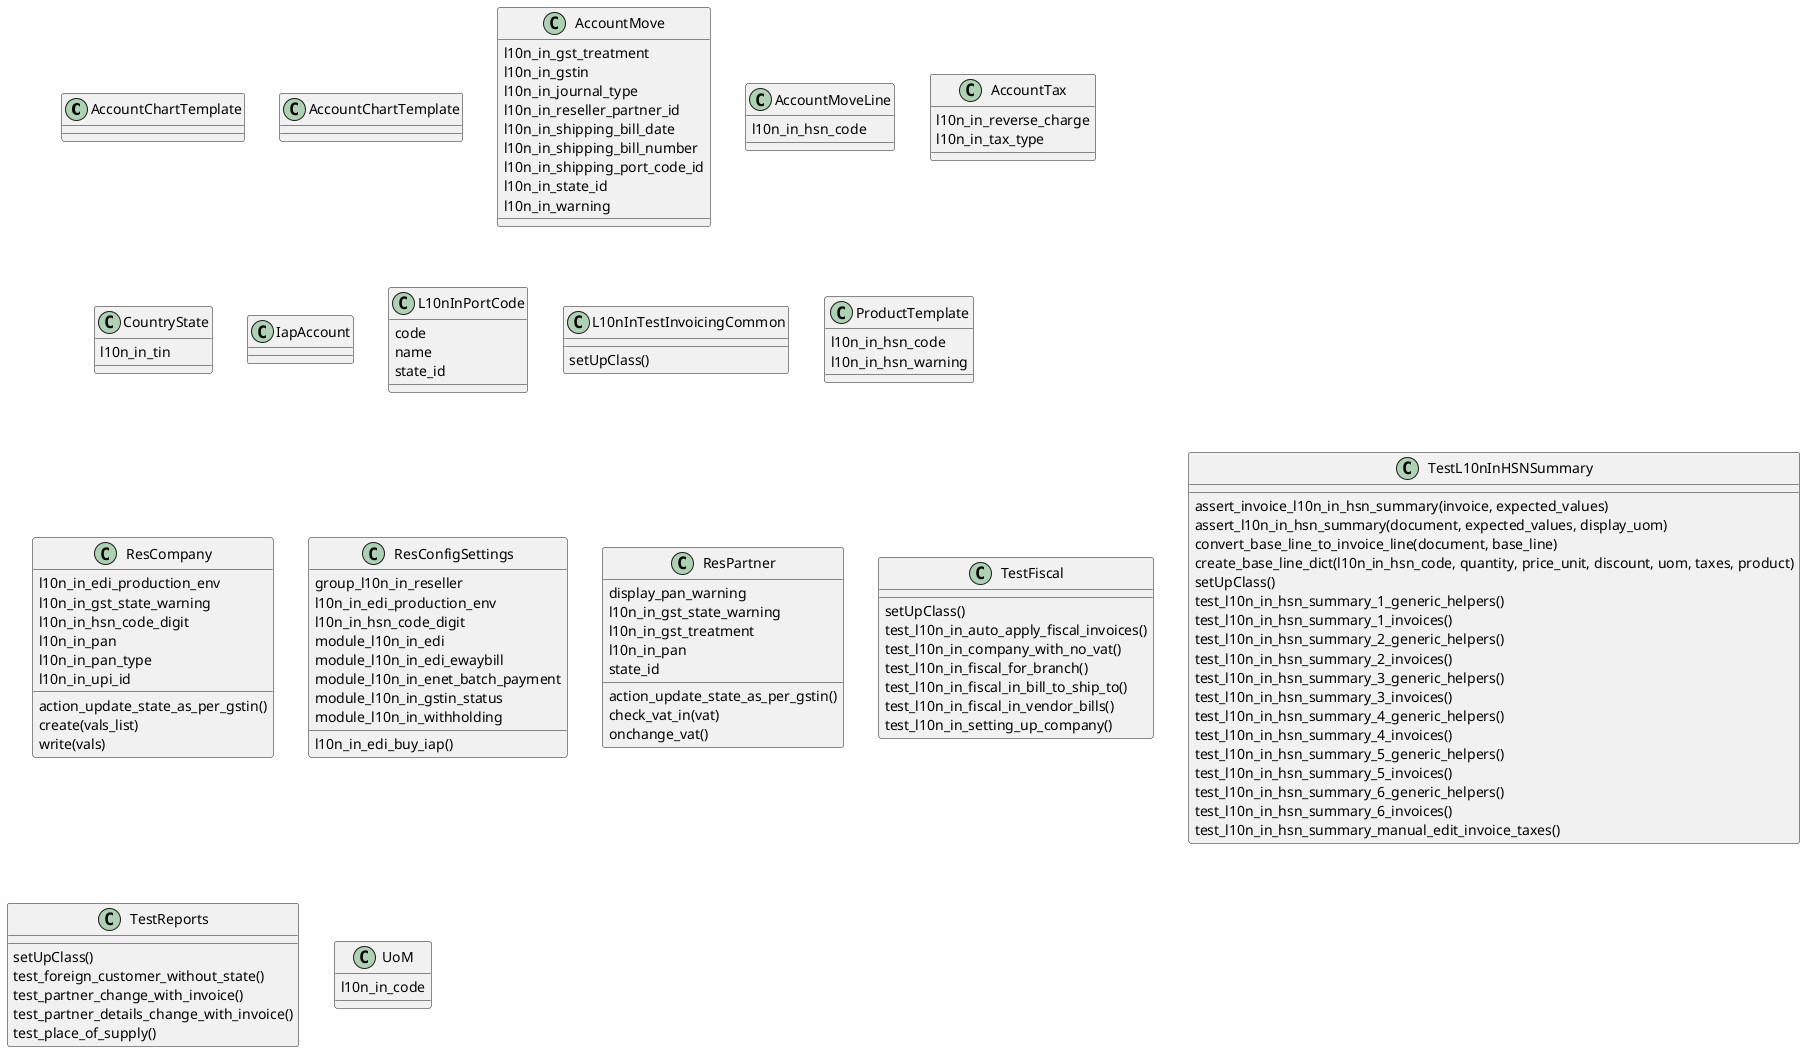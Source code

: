 @startuml classes_l10n_in
set namespaceSeparator none
class "AccountChartTemplate" as odoo_src.odoo.addons.l10n_in.demo.account_demo.AccountChartTemplate {
}
class "AccountChartTemplate" as odoo_src.odoo.addons.l10n_in.models.template_in.AccountChartTemplate {
}
class "AccountMove" as odoo_src.odoo.addons.l10n_in.models.account_invoice.AccountMove {
  l10n_in_gst_treatment
  l10n_in_gstin
  l10n_in_journal_type
  l10n_in_reseller_partner_id
  l10n_in_shipping_bill_date
  l10n_in_shipping_bill_number
  l10n_in_shipping_port_code_id
  l10n_in_state_id
  l10n_in_warning
}
class "AccountMoveLine" as odoo_src.odoo.addons.l10n_in.models.account_move_line.AccountMoveLine {
  l10n_in_hsn_code
}
class "AccountTax" as odoo_src.odoo.addons.l10n_in.models.account_tax.AccountTax {
  l10n_in_reverse_charge
  l10n_in_tax_type
}
class "CountryState" as odoo_src.odoo.addons.l10n_in.models.res_country_state.CountryState {
  l10n_in_tin
}
class "IapAccount" as odoo_src.odoo.addons.l10n_in.models.iap_account.IapAccount {
}
class "L10nInPortCode" as odoo_src.odoo.addons.l10n_in.models.port_code.L10nInPortCode {
  code
  name
  state_id
}
class "L10nInTestInvoicingCommon" as odoo_src.odoo.addons.l10n_in.tests.common.L10nInTestInvoicingCommon {
  setUpClass()
}
class "ProductTemplate" as odoo_src.odoo.addons.l10n_in.models.product_template.ProductTemplate {
  l10n_in_hsn_code
  l10n_in_hsn_warning
}
class "ResCompany" as odoo_src.odoo.addons.l10n_in.models.company.ResCompany {
  l10n_in_edi_production_env
  l10n_in_gst_state_warning
  l10n_in_hsn_code_digit
  l10n_in_pan
  l10n_in_pan_type
  l10n_in_upi_id
  action_update_state_as_per_gstin()
  create(vals_list)
  write(vals)
}
class "ResConfigSettings" as odoo_src.odoo.addons.l10n_in.models.res_config_settings.ResConfigSettings {
  group_l10n_in_reseller
  l10n_in_edi_production_env
  l10n_in_hsn_code_digit
  module_l10n_in_edi
  module_l10n_in_edi_ewaybill
  module_l10n_in_enet_batch_payment
  module_l10n_in_gstin_status
  module_l10n_in_withholding
  l10n_in_edi_buy_iap()
}
class "ResPartner" as odoo_src.odoo.addons.l10n_in.models.res_partner.ResPartner {
  display_pan_warning
  l10n_in_gst_state_warning
  l10n_in_gst_treatment
  l10n_in_pan
  state_id
  action_update_state_as_per_gstin()
  check_vat_in(vat)
  onchange_vat()
}
class "TestFiscal" as odoo_src.odoo.addons.l10n_in.tests.test_l10n_in_fiscal_position.TestFiscal {
  setUpClass()
  test_l10n_in_auto_apply_fiscal_invoices()
  test_l10n_in_company_with_no_vat()
  test_l10n_in_fiscal_for_branch()
  test_l10n_in_fiscal_in_bill_to_ship_to()
  test_l10n_in_fiscal_in_vendor_bills()
  test_l10n_in_setting_up_company()
}
class "TestL10nInHSNSummary" as odoo_src.odoo.addons.l10n_in.tests.test_hsn_summary.TestL10nInHSNSummary {
  assert_invoice_l10n_in_hsn_summary(invoice, expected_values)
  assert_l10n_in_hsn_summary(document, expected_values, display_uom)
  convert_base_line_to_invoice_line(document, base_line)
  create_base_line_dict(l10n_in_hsn_code, quantity, price_unit, discount, uom, taxes, product)
  setUpClass()
  test_l10n_in_hsn_summary_1_generic_helpers()
  test_l10n_in_hsn_summary_1_invoices()
  test_l10n_in_hsn_summary_2_generic_helpers()
  test_l10n_in_hsn_summary_2_invoices()
  test_l10n_in_hsn_summary_3_generic_helpers()
  test_l10n_in_hsn_summary_3_invoices()
  test_l10n_in_hsn_summary_4_generic_helpers()
  test_l10n_in_hsn_summary_4_invoices()
  test_l10n_in_hsn_summary_5_generic_helpers()
  test_l10n_in_hsn_summary_5_invoices()
  test_l10n_in_hsn_summary_6_generic_helpers()
  test_l10n_in_hsn_summary_6_invoices()
  test_l10n_in_hsn_summary_manual_edit_invoice_taxes()
}
class "TestReports" as odoo_src.odoo.addons.l10n_in.tests.test_partner_details_on_invoice.TestReports {
  setUpClass()
  test_foreign_customer_without_state()
  test_partner_change_with_invoice()
  test_partner_details_change_with_invoice()
  test_place_of_supply()
}
class "UoM" as odoo_src.odoo.addons.l10n_in.models.uom_uom.UoM {
  l10n_in_code
}
@enduml
